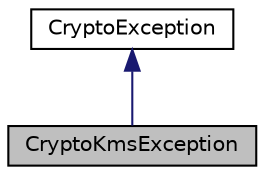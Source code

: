 digraph "CryptoKmsException"
{
 // LATEX_PDF_SIZE
  edge [fontname="Helvetica",fontsize="10",labelfontname="Helvetica",labelfontsize="10"];
  node [fontname="Helvetica",fontsize="10",shape=record];
  Node1 [label="CryptoKmsException",height=0.2,width=0.4,color="black", fillcolor="grey75", style="filled", fontcolor="black",tooltip="Key management system exception"];
  Node2 -> Node1 [dir="back",color="midnightblue",fontsize="10",style="solid",fontname="Helvetica"];
  Node2 [label="CryptoException",height=0.2,width=0.4,color="black", fillcolor="white", style="filled",URL="$class_crypto_exception.html",tooltip="Base cryptographic exception container."];
}
